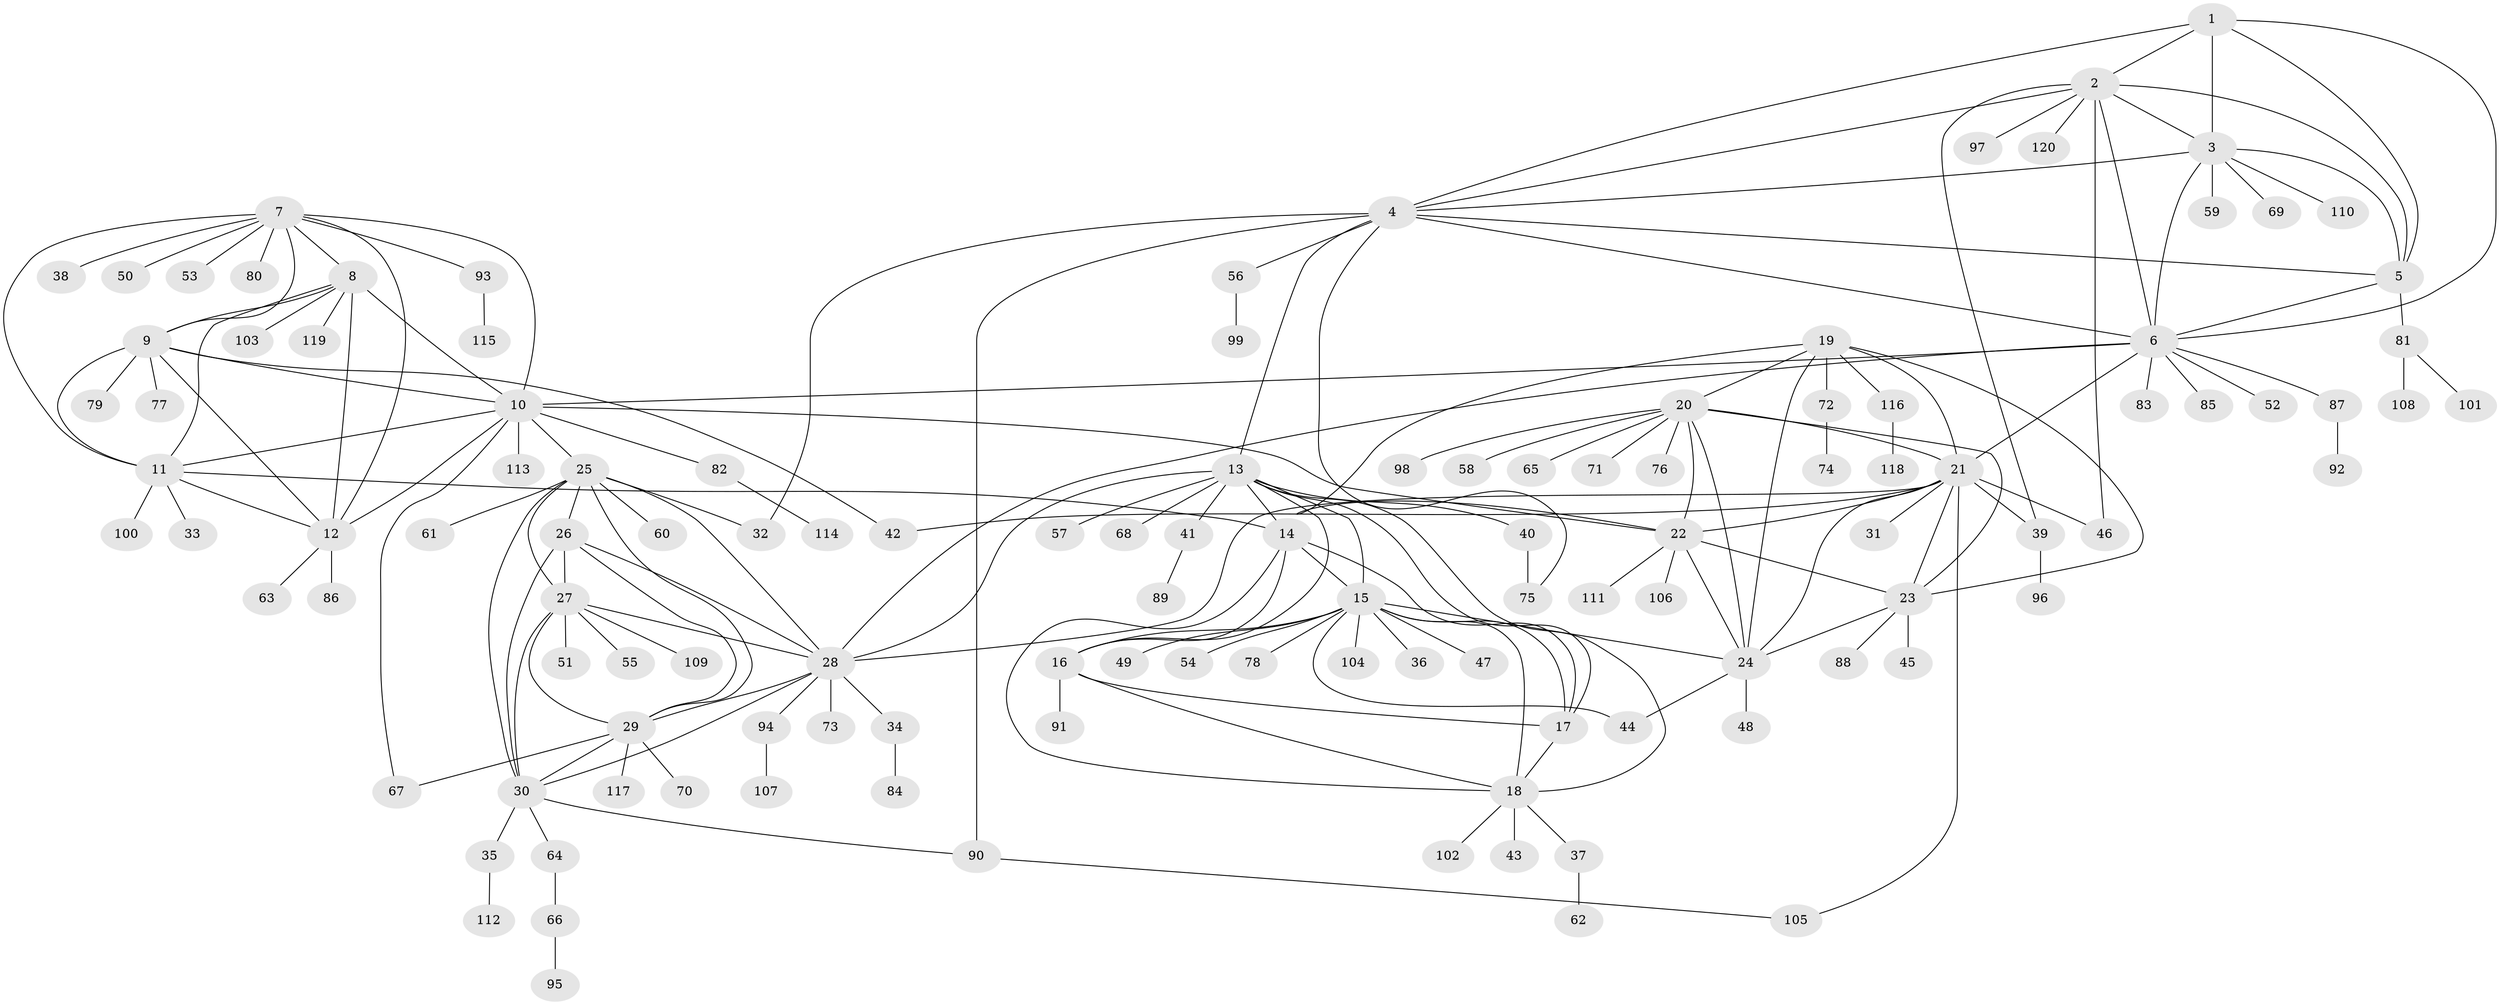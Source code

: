 // coarse degree distribution, {9: 0.011904761904761904, 3: 0.011904761904761904, 11: 0.023809523809523808, 13: 0.011904761904761904, 8: 0.03571428571428571, 6: 0.023809523809523808, 4: 0.011904761904761904, 5: 0.023809523809523808, 1: 0.7619047619047619, 2: 0.05952380952380952, 15: 0.011904761904761904, 14: 0.011904761904761904}
// Generated by graph-tools (version 1.1) at 2025/59/03/04/25 21:59:11]
// undirected, 120 vertices, 184 edges
graph export_dot {
graph [start="1"]
  node [color=gray90,style=filled];
  1;
  2;
  3;
  4;
  5;
  6;
  7;
  8;
  9;
  10;
  11;
  12;
  13;
  14;
  15;
  16;
  17;
  18;
  19;
  20;
  21;
  22;
  23;
  24;
  25;
  26;
  27;
  28;
  29;
  30;
  31;
  32;
  33;
  34;
  35;
  36;
  37;
  38;
  39;
  40;
  41;
  42;
  43;
  44;
  45;
  46;
  47;
  48;
  49;
  50;
  51;
  52;
  53;
  54;
  55;
  56;
  57;
  58;
  59;
  60;
  61;
  62;
  63;
  64;
  65;
  66;
  67;
  68;
  69;
  70;
  71;
  72;
  73;
  74;
  75;
  76;
  77;
  78;
  79;
  80;
  81;
  82;
  83;
  84;
  85;
  86;
  87;
  88;
  89;
  90;
  91;
  92;
  93;
  94;
  95;
  96;
  97;
  98;
  99;
  100;
  101;
  102;
  103;
  104;
  105;
  106;
  107;
  108;
  109;
  110;
  111;
  112;
  113;
  114;
  115;
  116;
  117;
  118;
  119;
  120;
  1 -- 2;
  1 -- 3;
  1 -- 4;
  1 -- 5;
  1 -- 6;
  2 -- 3;
  2 -- 4;
  2 -- 5;
  2 -- 6;
  2 -- 39;
  2 -- 46;
  2 -- 97;
  2 -- 120;
  3 -- 4;
  3 -- 5;
  3 -- 6;
  3 -- 59;
  3 -- 69;
  3 -- 110;
  4 -- 5;
  4 -- 6;
  4 -- 13;
  4 -- 32;
  4 -- 56;
  4 -- 75;
  4 -- 90;
  5 -- 6;
  5 -- 81;
  6 -- 10;
  6 -- 21;
  6 -- 28;
  6 -- 52;
  6 -- 83;
  6 -- 85;
  6 -- 87;
  7 -- 8;
  7 -- 9;
  7 -- 10;
  7 -- 11;
  7 -- 12;
  7 -- 38;
  7 -- 50;
  7 -- 53;
  7 -- 80;
  7 -- 93;
  8 -- 9;
  8 -- 10;
  8 -- 11;
  8 -- 12;
  8 -- 103;
  8 -- 119;
  9 -- 10;
  9 -- 11;
  9 -- 12;
  9 -- 42;
  9 -- 77;
  9 -- 79;
  10 -- 11;
  10 -- 12;
  10 -- 22;
  10 -- 25;
  10 -- 67;
  10 -- 82;
  10 -- 113;
  11 -- 12;
  11 -- 14;
  11 -- 33;
  11 -- 100;
  12 -- 63;
  12 -- 86;
  13 -- 14;
  13 -- 15;
  13 -- 16;
  13 -- 17;
  13 -- 18;
  13 -- 28;
  13 -- 40;
  13 -- 41;
  13 -- 57;
  13 -- 68;
  14 -- 15;
  14 -- 16;
  14 -- 17;
  14 -- 18;
  15 -- 16;
  15 -- 17;
  15 -- 18;
  15 -- 24;
  15 -- 36;
  15 -- 44;
  15 -- 47;
  15 -- 49;
  15 -- 54;
  15 -- 78;
  15 -- 104;
  16 -- 17;
  16 -- 18;
  16 -- 91;
  17 -- 18;
  18 -- 37;
  18 -- 43;
  18 -- 102;
  19 -- 20;
  19 -- 21;
  19 -- 22;
  19 -- 23;
  19 -- 24;
  19 -- 72;
  19 -- 116;
  20 -- 21;
  20 -- 22;
  20 -- 23;
  20 -- 24;
  20 -- 58;
  20 -- 65;
  20 -- 71;
  20 -- 76;
  20 -- 98;
  21 -- 22;
  21 -- 23;
  21 -- 24;
  21 -- 28;
  21 -- 31;
  21 -- 39;
  21 -- 42;
  21 -- 46;
  21 -- 105;
  22 -- 23;
  22 -- 24;
  22 -- 106;
  22 -- 111;
  23 -- 24;
  23 -- 45;
  23 -- 88;
  24 -- 44;
  24 -- 48;
  25 -- 26;
  25 -- 27;
  25 -- 28;
  25 -- 29;
  25 -- 30;
  25 -- 32;
  25 -- 60;
  25 -- 61;
  26 -- 27;
  26 -- 28;
  26 -- 29;
  26 -- 30;
  27 -- 28;
  27 -- 29;
  27 -- 30;
  27 -- 51;
  27 -- 55;
  27 -- 109;
  28 -- 29;
  28 -- 30;
  28 -- 34;
  28 -- 73;
  28 -- 94;
  29 -- 30;
  29 -- 67;
  29 -- 70;
  29 -- 117;
  30 -- 35;
  30 -- 64;
  30 -- 90;
  34 -- 84;
  35 -- 112;
  37 -- 62;
  39 -- 96;
  40 -- 75;
  41 -- 89;
  56 -- 99;
  64 -- 66;
  66 -- 95;
  72 -- 74;
  81 -- 101;
  81 -- 108;
  82 -- 114;
  87 -- 92;
  90 -- 105;
  93 -- 115;
  94 -- 107;
  116 -- 118;
}
